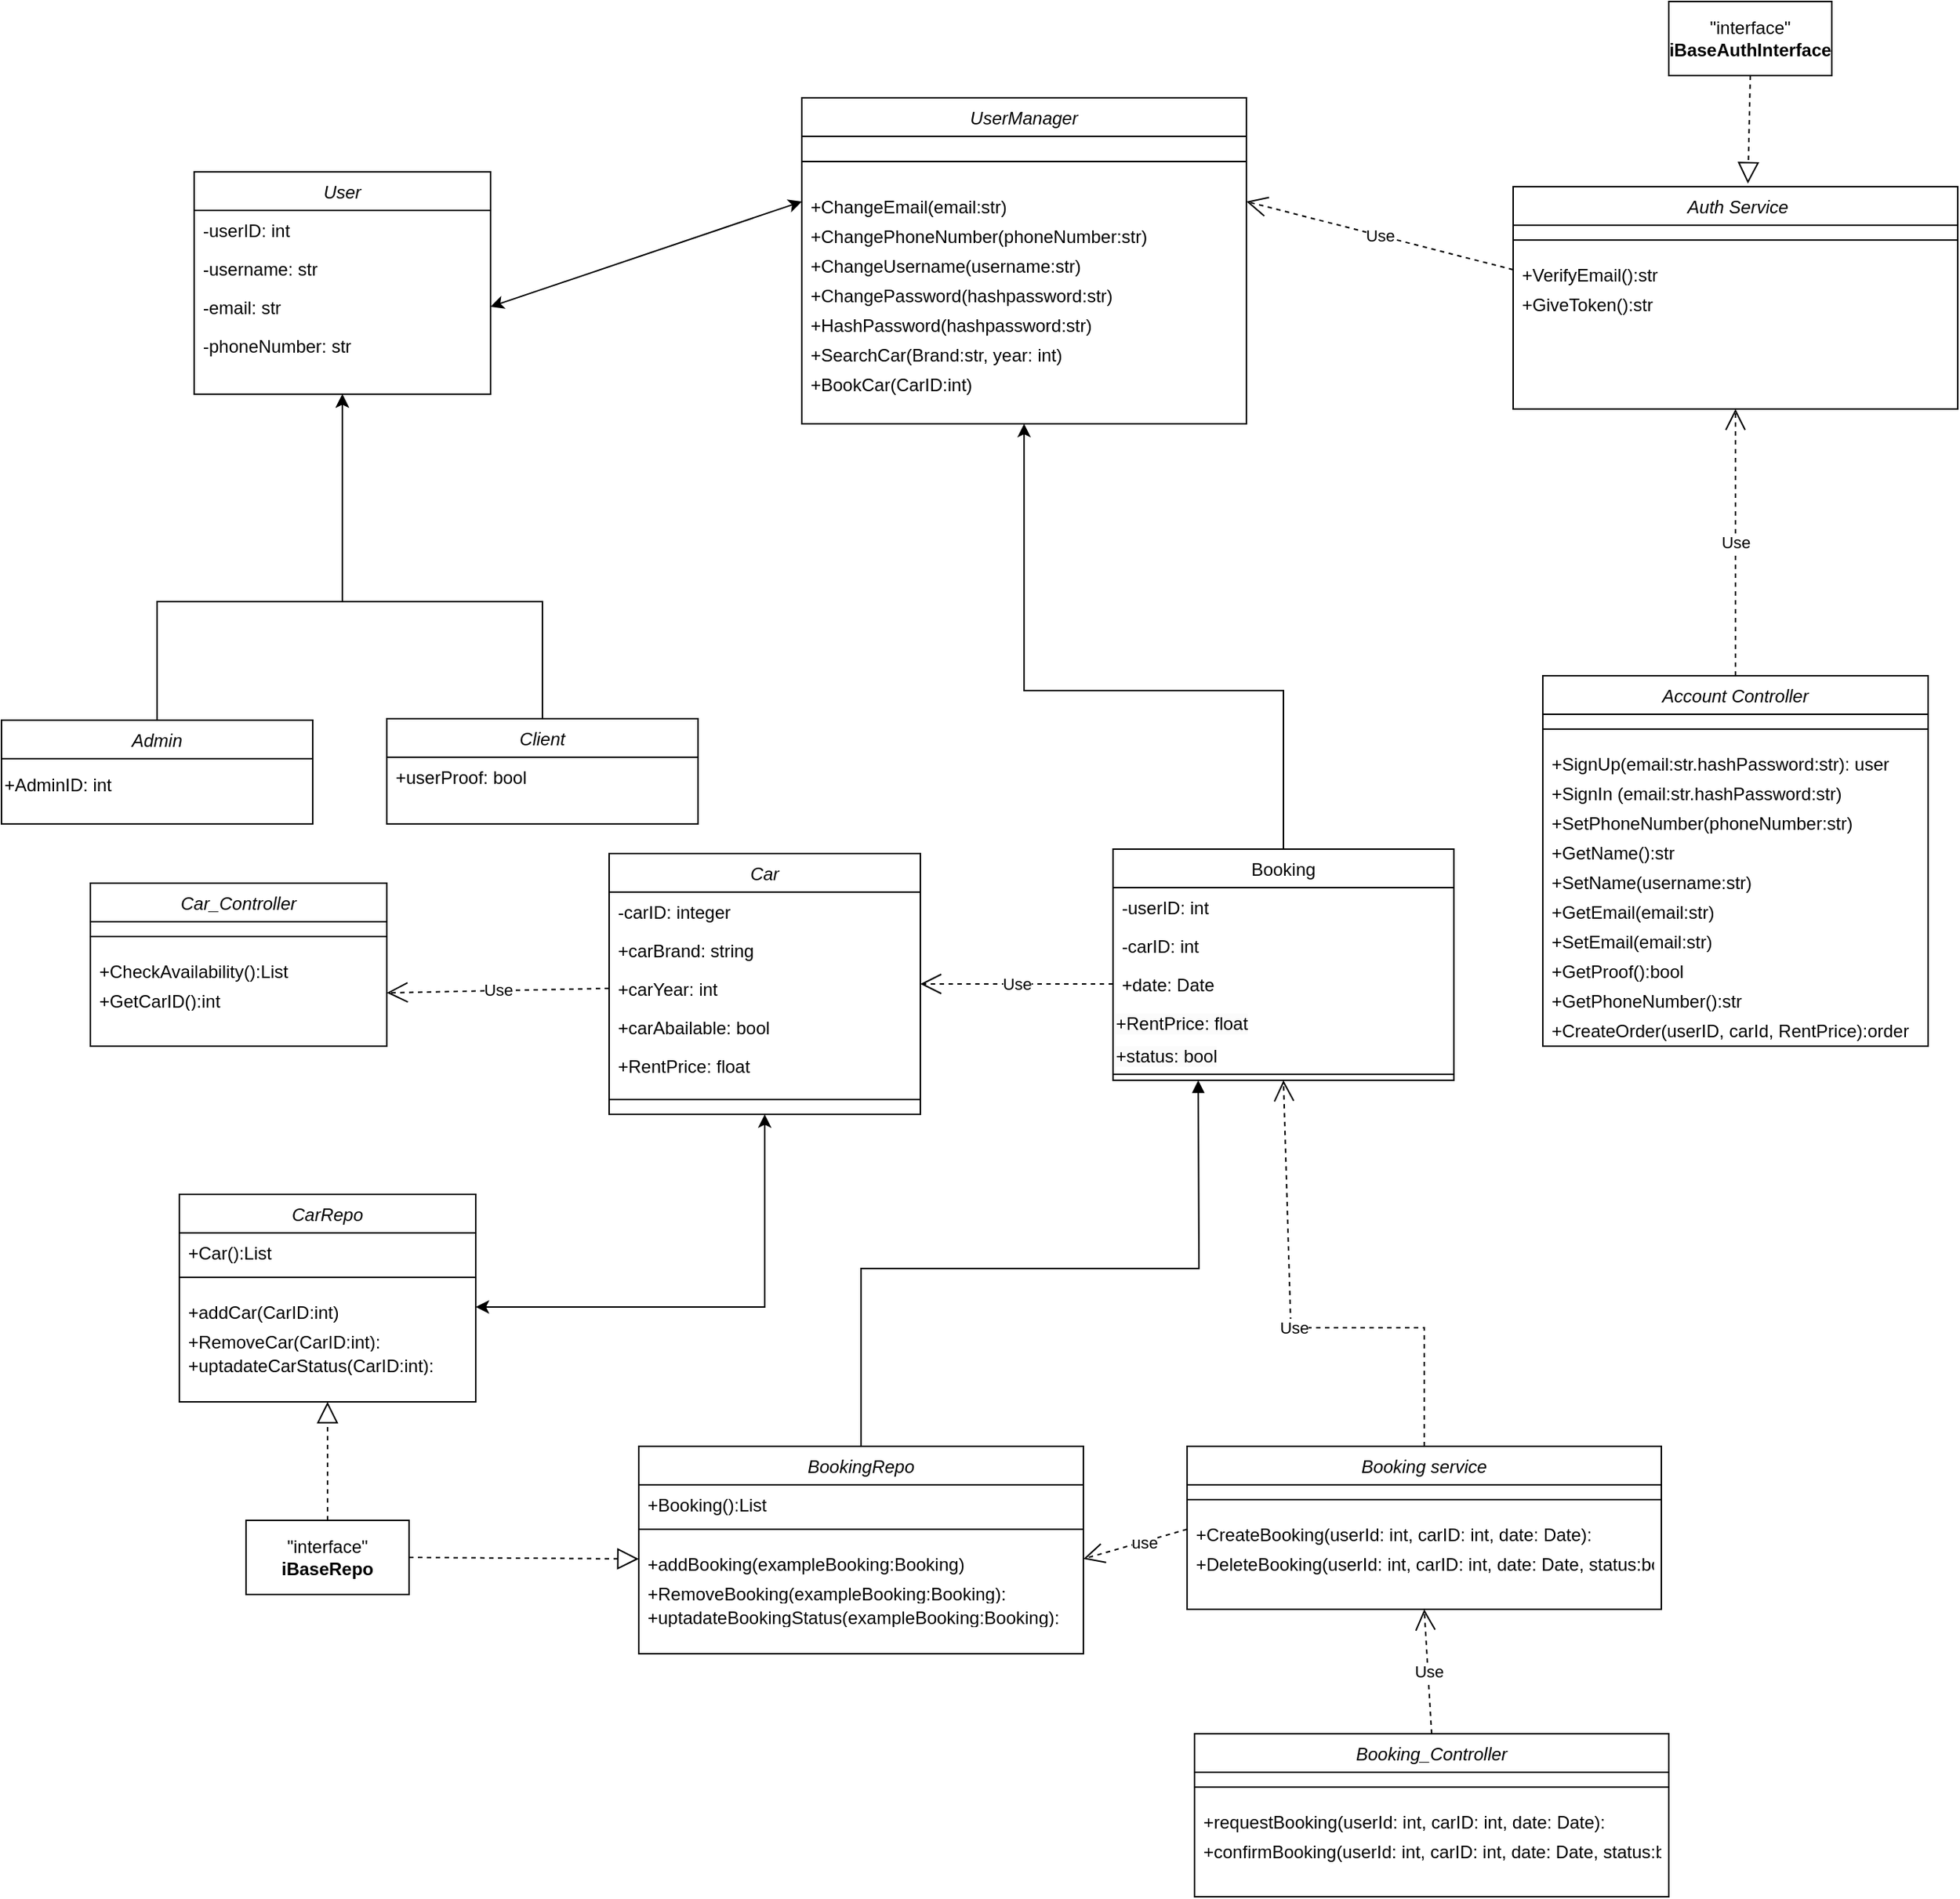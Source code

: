 <mxfile version="23.1.7" type="device">
  <diagram id="C5RBs43oDa-KdzZeNtuy" name="Page-1">
    <mxGraphModel dx="2876" dy="1074" grid="1" gridSize="10" guides="1" tooltips="1" connect="1" arrows="1" fold="1" page="1" pageScale="1" pageWidth="827" pageHeight="1169" math="0" shadow="0">
      <root>
        <mxCell id="WIyWlLk6GJQsqaUBKTNV-0" />
        <mxCell id="WIyWlLk6GJQsqaUBKTNV-1" parent="WIyWlLk6GJQsqaUBKTNV-0" />
        <mxCell id="soWW_ZqdvupLJVpwj8kI-0" value="User" style="swimlane;fontStyle=2;align=center;verticalAlign=top;childLayout=stackLayout;horizontal=1;startSize=26;horizontalStack=0;resizeParent=1;resizeLast=0;collapsible=1;marginBottom=0;rounded=0;shadow=0;strokeWidth=1;" parent="WIyWlLk6GJQsqaUBKTNV-1" vertex="1">
          <mxGeometry x="90" y="700" width="200" height="150" as="geometry">
            <mxRectangle x="200" y="60" width="160" height="26" as="alternateBounds" />
          </mxGeometry>
        </mxCell>
        <mxCell id="soWW_ZqdvupLJVpwj8kI-93" value="-userID: int" style="text;align=left;verticalAlign=top;spacingLeft=4;spacingRight=4;overflow=hidden;rotatable=0;points=[[0,0.5],[1,0.5]];portConstraint=eastwest;rounded=0;shadow=0;html=0;" parent="soWW_ZqdvupLJVpwj8kI-0" vertex="1">
          <mxGeometry y="26" width="200" height="26" as="geometry" />
        </mxCell>
        <mxCell id="soWW_ZqdvupLJVpwj8kI-2" value="-username: str" style="text;align=left;verticalAlign=top;spacingLeft=4;spacingRight=4;overflow=hidden;rotatable=0;points=[[0,0.5],[1,0.5]];portConstraint=eastwest;" parent="soWW_ZqdvupLJVpwj8kI-0" vertex="1">
          <mxGeometry y="52" width="200" height="26" as="geometry" />
        </mxCell>
        <mxCell id="Kl_dRkSv7i4Bv8vPfmTF-9" value="-email: str" style="text;align=left;verticalAlign=top;spacingLeft=4;spacingRight=4;overflow=hidden;rotatable=0;points=[[0,0.5],[1,0.5]];portConstraint=eastwest;rounded=0;shadow=0;html=0;" parent="soWW_ZqdvupLJVpwj8kI-0" vertex="1">
          <mxGeometry y="78" width="200" height="26" as="geometry" />
        </mxCell>
        <mxCell id="Kl_dRkSv7i4Bv8vPfmTF-8" value="-phoneNumber: str" style="text;align=left;verticalAlign=top;spacingLeft=4;spacingRight=4;overflow=hidden;rotatable=0;points=[[0,0.5],[1,0.5]];portConstraint=eastwest;rounded=0;shadow=0;html=0;" parent="soWW_ZqdvupLJVpwj8kI-0" vertex="1">
          <mxGeometry y="104" width="200" height="26" as="geometry" />
        </mxCell>
        <mxCell id="wOOfgnsHMAA_3vp998aU-0" style="edgeStyle=orthogonalEdgeStyle;rounded=0;orthogonalLoop=1;jettySize=auto;html=1;exitX=0.5;exitY=0;exitDx=0;exitDy=0;entryX=0.5;entryY=1;entryDx=0;entryDy=0;" parent="WIyWlLk6GJQsqaUBKTNV-1" source="soWW_ZqdvupLJVpwj8kI-10" target="soWW_ZqdvupLJVpwj8kI-0" edge="1">
          <mxGeometry relative="1" as="geometry">
            <mxPoint x="130" y="910" as="targetPoint" />
            <Array as="points">
              <mxPoint x="65" y="990" />
              <mxPoint x="190" y="990" />
            </Array>
          </mxGeometry>
        </mxCell>
        <mxCell id="soWW_ZqdvupLJVpwj8kI-10" value="Admin" style="swimlane;fontStyle=2;align=center;verticalAlign=top;childLayout=stackLayout;horizontal=1;startSize=26;horizontalStack=0;resizeParent=1;resizeLast=0;collapsible=1;marginBottom=0;rounded=0;shadow=0;strokeWidth=1;" parent="WIyWlLk6GJQsqaUBKTNV-1" vertex="1">
          <mxGeometry x="-40" y="1070" width="210" height="70" as="geometry">
            <mxRectangle x="200" y="60" width="160" height="26" as="alternateBounds" />
          </mxGeometry>
        </mxCell>
        <mxCell id="wOOfgnsHMAA_3vp998aU-1" style="edgeStyle=orthogonalEdgeStyle;rounded=0;orthogonalLoop=1;jettySize=auto;html=1;exitX=0.5;exitY=0;exitDx=0;exitDy=0;entryX=0.5;entryY=1;entryDx=0;entryDy=0;" parent="WIyWlLk6GJQsqaUBKTNV-1" source="soWW_ZqdvupLJVpwj8kI-19" target="soWW_ZqdvupLJVpwj8kI-0" edge="1">
          <mxGeometry relative="1" as="geometry">
            <Array as="points">
              <mxPoint x="320" y="990" />
              <mxPoint x="160" y="990" />
            </Array>
          </mxGeometry>
        </mxCell>
        <mxCell id="soWW_ZqdvupLJVpwj8kI-19" value="Client" style="swimlane;fontStyle=2;align=center;verticalAlign=top;childLayout=stackLayout;horizontal=1;startSize=26;horizontalStack=0;resizeParent=1;resizeLast=0;collapsible=1;marginBottom=0;rounded=0;shadow=0;strokeWidth=1;" parent="WIyWlLk6GJQsqaUBKTNV-1" vertex="1">
          <mxGeometry x="220" y="1069" width="210" height="71" as="geometry">
            <mxRectangle x="200" y="60" width="160" height="26" as="alternateBounds" />
          </mxGeometry>
        </mxCell>
        <mxCell id="soWW_ZqdvupLJVpwj8kI-96" value="+userProof: bool" style="text;align=left;verticalAlign=top;spacingLeft=4;spacingRight=4;overflow=hidden;rotatable=0;points=[[0,0.5],[1,0.5]];portConstraint=eastwest;rounded=0;shadow=0;html=0;" parent="soWW_ZqdvupLJVpwj8kI-19" vertex="1">
          <mxGeometry y="26" width="210" height="26" as="geometry" />
        </mxCell>
        <mxCell id="soWW_ZqdvupLJVpwj8kI-28" value="Account Controller" style="swimlane;fontStyle=2;align=center;verticalAlign=top;childLayout=stackLayout;horizontal=1;startSize=26;horizontalStack=0;resizeParent=1;resizeLast=0;collapsible=1;marginBottom=0;rounded=0;shadow=0;strokeWidth=1;" parent="WIyWlLk6GJQsqaUBKTNV-1" vertex="1">
          <mxGeometry x="1000" y="1040" width="260" height="250" as="geometry">
            <mxRectangle x="200" y="60" width="160" height="26" as="alternateBounds" />
          </mxGeometry>
        </mxCell>
        <mxCell id="soWW_ZqdvupLJVpwj8kI-33" value="" style="line;html=1;strokeWidth=1;align=left;verticalAlign=middle;spacingTop=-1;spacingLeft=3;spacingRight=3;rotatable=0;labelPosition=right;points=[];portConstraint=eastwest;" parent="soWW_ZqdvupLJVpwj8kI-28" vertex="1">
          <mxGeometry y="26" width="260" height="20" as="geometry" />
        </mxCell>
        <mxCell id="V9ZScb2qb3HOwf3Ne4Lk-30" value="+SignUp(email:str.hashPassword:str): user" style="text;align=left;verticalAlign=top;spacingLeft=4;spacingRight=4;overflow=hidden;rotatable=0;points=[[0,0.5],[1,0.5]];portConstraint=eastwest;" parent="soWW_ZqdvupLJVpwj8kI-28" vertex="1">
          <mxGeometry y="46" width="260" height="20" as="geometry" />
        </mxCell>
        <mxCell id="V9ZScb2qb3HOwf3Ne4Lk-31" value="+SignIn (email:str.hashPassword:str)&#xa;" style="text;align=left;verticalAlign=top;spacingLeft=4;spacingRight=4;overflow=hidden;rotatable=0;points=[[0,0.5],[1,0.5]];portConstraint=eastwest;" parent="soWW_ZqdvupLJVpwj8kI-28" vertex="1">
          <mxGeometry y="66" width="260" height="20" as="geometry" />
        </mxCell>
        <mxCell id="soWW_ZqdvupLJVpwj8kI-41" value="+SetPhoneNumber(phoneNumber:str)" style="text;align=left;verticalAlign=top;spacingLeft=4;spacingRight=4;overflow=hidden;rotatable=0;points=[[0,0.5],[1,0.5]];portConstraint=eastwest;" parent="soWW_ZqdvupLJVpwj8kI-28" vertex="1">
          <mxGeometry y="86" width="260" height="20" as="geometry" />
        </mxCell>
        <mxCell id="soWW_ZqdvupLJVpwj8kI-35" value="+GetName():str" style="text;align=left;verticalAlign=top;spacingLeft=4;spacingRight=4;overflow=hidden;rotatable=0;points=[[0,0.5],[1,0.5]];portConstraint=eastwest;" parent="soWW_ZqdvupLJVpwj8kI-28" vertex="1">
          <mxGeometry y="106" width="260" height="20" as="geometry" />
        </mxCell>
        <mxCell id="V9ZScb2qb3HOwf3Ne4Lk-50" value="+SetName(username:str)" style="text;align=left;verticalAlign=top;spacingLeft=4;spacingRight=4;overflow=hidden;rotatable=0;points=[[0,0.5],[1,0.5]];portConstraint=eastwest;" parent="soWW_ZqdvupLJVpwj8kI-28" vertex="1">
          <mxGeometry y="126" width="260" height="20" as="geometry" />
        </mxCell>
        <mxCell id="soWW_ZqdvupLJVpwj8kI-42" value="+GetEmail(email:str)" style="text;align=left;verticalAlign=top;spacingLeft=4;spacingRight=4;overflow=hidden;rotatable=0;points=[[0,0.5],[1,0.5]];portConstraint=eastwest;" parent="soWW_ZqdvupLJVpwj8kI-28" vertex="1">
          <mxGeometry y="146" width="260" height="20" as="geometry" />
        </mxCell>
        <mxCell id="soWW_ZqdvupLJVpwj8kI-43" value="+SetEmail(email:str)" style="text;align=left;verticalAlign=top;spacingLeft=4;spacingRight=4;overflow=hidden;rotatable=0;points=[[0,0.5],[1,0.5]];portConstraint=eastwest;" parent="soWW_ZqdvupLJVpwj8kI-28" vertex="1">
          <mxGeometry y="166" width="260" height="20" as="geometry" />
        </mxCell>
        <mxCell id="soWW_ZqdvupLJVpwj8kI-94" value="+GetProof():bool" style="text;align=left;verticalAlign=top;spacingLeft=4;spacingRight=4;overflow=hidden;rotatable=0;points=[[0,0.5],[1,0.5]];portConstraint=eastwest;" parent="soWW_ZqdvupLJVpwj8kI-28" vertex="1">
          <mxGeometry y="186" width="260" height="20" as="geometry" />
        </mxCell>
        <mxCell id="V9ZScb2qb3HOwf3Ne4Lk-51" value="+GetPhoneNumber():str" style="text;align=left;verticalAlign=top;spacingLeft=4;spacingRight=4;overflow=hidden;rotatable=0;points=[[0,0.5],[1,0.5]];portConstraint=eastwest;" parent="soWW_ZqdvupLJVpwj8kI-28" vertex="1">
          <mxGeometry y="206" width="260" height="20" as="geometry" />
        </mxCell>
        <mxCell id="soWW_ZqdvupLJVpwj8kI-112" value="+CreateOrder(userID, carId, RentPrice):order" style="text;align=left;verticalAlign=top;spacingLeft=4;spacingRight=4;overflow=hidden;rotatable=0;points=[[0,0.5],[1,0.5]];portConstraint=eastwest;" parent="soWW_ZqdvupLJVpwj8kI-28" vertex="1">
          <mxGeometry y="226" width="260" height="24" as="geometry" />
        </mxCell>
        <mxCell id="soWW_ZqdvupLJVpwj8kI-52" value="Booking" style="swimlane;fontStyle=0;align=center;verticalAlign=top;childLayout=stackLayout;horizontal=1;startSize=26;horizontalStack=0;resizeParent=1;resizeLast=0;collapsible=1;marginBottom=0;rounded=0;shadow=0;strokeWidth=1;" parent="WIyWlLk6GJQsqaUBKTNV-1" vertex="1">
          <mxGeometry x="710" y="1157" width="230" height="156" as="geometry">
            <mxRectangle x="550" y="140" width="160" height="26" as="alternateBounds" />
          </mxGeometry>
        </mxCell>
        <mxCell id="soWW_ZqdvupLJVpwj8kI-1" value="-userID: int" style="text;align=left;verticalAlign=top;spacingLeft=4;spacingRight=4;overflow=hidden;rotatable=0;points=[[0,0.5],[1,0.5]];portConstraint=eastwest;rounded=0;shadow=0;html=0;" parent="soWW_ZqdvupLJVpwj8kI-52" vertex="1">
          <mxGeometry y="26" width="230" height="26" as="geometry" />
        </mxCell>
        <mxCell id="soWW_ZqdvupLJVpwj8kI-61" value="-carID: int" style="text;align=left;verticalAlign=top;spacingLeft=4;spacingRight=4;overflow=hidden;rotatable=0;points=[[0,0.5],[1,0.5]];portConstraint=eastwest;rounded=0;shadow=0;html=0;" parent="soWW_ZqdvupLJVpwj8kI-52" vertex="1">
          <mxGeometry y="52" width="230" height="26" as="geometry" />
        </mxCell>
        <mxCell id="dScIf7PpdfxdGwLjdsUy-20" value="+date: Date " style="text;align=left;verticalAlign=top;spacingLeft=4;spacingRight=4;overflow=hidden;rotatable=0;points=[[0,0.5],[1,0.5]];portConstraint=eastwest;rounded=0;shadow=0;html=0;" vertex="1" parent="soWW_ZqdvupLJVpwj8kI-52">
          <mxGeometry y="78" width="230" height="26" as="geometry" />
        </mxCell>
        <mxCell id="dScIf7PpdfxdGwLjdsUy-14" value="&lt;span style=&quot;color: rgb(0, 0, 0); font-family: Helvetica; font-size: 12px; font-style: normal; font-variant-ligatures: normal; font-variant-caps: normal; font-weight: 400; letter-spacing: normal; orphans: 2; text-align: left; text-indent: 0px; text-transform: none; widows: 2; word-spacing: 0px; -webkit-text-stroke-width: 0px; background-color: rgb(251, 251, 251); text-decoration-thickness: initial; text-decoration-style: initial; text-decoration-color: initial; float: none; display: inline !important;&quot;&gt;+RentPrice: float&lt;/span&gt;" style="text;whiteSpace=wrap;html=1;" vertex="1" parent="soWW_ZqdvupLJVpwj8kI-52">
          <mxGeometry y="104" width="230" height="22" as="geometry" />
        </mxCell>
        <mxCell id="wOOfgnsHMAA_3vp998aU-41" value="&lt;span style=&quot;color: rgb(0, 0, 0); font-family: Helvetica; font-size: 12px; font-style: normal; font-variant-ligatures: normal; font-variant-caps: normal; font-weight: 400; letter-spacing: normal; orphans: 2; text-align: left; text-indent: 0px; text-transform: none; widows: 2; word-spacing: 0px; -webkit-text-stroke-width: 0px; background-color: rgb(251, 251, 251); text-decoration-thickness: initial; text-decoration-style: initial; text-decoration-color: initial; float: none; display: inline !important;&quot;&gt;+status: bool&lt;br&gt;&lt;/span&gt;" style="text;whiteSpace=wrap;html=1;" parent="soWW_ZqdvupLJVpwj8kI-52" vertex="1">
          <mxGeometry y="126" width="230" height="22" as="geometry" />
        </mxCell>
        <mxCell id="soWW_ZqdvupLJVpwj8kI-58" value="" style="line;html=1;strokeWidth=1;align=left;verticalAlign=middle;spacingTop=-1;spacingLeft=3;spacingRight=3;rotatable=0;labelPosition=right;points=[];portConstraint=eastwest;" parent="soWW_ZqdvupLJVpwj8kI-52" vertex="1">
          <mxGeometry y="148" width="230" height="8" as="geometry" />
        </mxCell>
        <mxCell id="soWW_ZqdvupLJVpwj8kI-62" value="Car" style="swimlane;fontStyle=2;align=center;verticalAlign=top;childLayout=stackLayout;horizontal=1;startSize=26;horizontalStack=0;resizeParent=1;resizeLast=0;collapsible=1;marginBottom=0;rounded=0;shadow=0;strokeWidth=1;" parent="WIyWlLk6GJQsqaUBKTNV-1" vertex="1">
          <mxGeometry x="370" y="1160" width="210" height="176" as="geometry">
            <mxRectangle x="200" y="60" width="160" height="26" as="alternateBounds" />
          </mxGeometry>
        </mxCell>
        <mxCell id="soWW_ZqdvupLJVpwj8kI-63" value="-carID: integer" style="text;align=left;verticalAlign=top;spacingLeft=4;spacingRight=4;overflow=hidden;rotatable=0;points=[[0,0.5],[1,0.5]];portConstraint=eastwest;rounded=0;shadow=0;html=0;" parent="soWW_ZqdvupLJVpwj8kI-62" vertex="1">
          <mxGeometry y="26" width="210" height="26" as="geometry" />
        </mxCell>
        <mxCell id="wOOfgnsHMAA_3vp998aU-2" value="+carBrand: string" style="text;align=left;verticalAlign=top;spacingLeft=4;spacingRight=4;overflow=hidden;rotatable=0;points=[[0,0.5],[1,0.5]];portConstraint=eastwest;" parent="soWW_ZqdvupLJVpwj8kI-62" vertex="1">
          <mxGeometry y="52" width="210" height="26" as="geometry" />
        </mxCell>
        <mxCell id="soWW_ZqdvupLJVpwj8kI-64" value="+carYear: int" style="text;align=left;verticalAlign=top;spacingLeft=4;spacingRight=4;overflow=hidden;rotatable=0;points=[[0,0.5],[1,0.5]];portConstraint=eastwest;" parent="soWW_ZqdvupLJVpwj8kI-62" vertex="1">
          <mxGeometry y="78" width="210" height="26" as="geometry" />
        </mxCell>
        <mxCell id="wOOfgnsHMAA_3vp998aU-33" value="+carAbailable: bool" style="text;align=left;verticalAlign=top;spacingLeft=4;spacingRight=4;overflow=hidden;rotatable=0;points=[[0,0.5],[1,0.5]];portConstraint=eastwest;" parent="soWW_ZqdvupLJVpwj8kI-62" vertex="1">
          <mxGeometry y="104" width="210" height="26" as="geometry" />
        </mxCell>
        <mxCell id="wOOfgnsHMAA_3vp998aU-34" value="+RentPrice: float" style="text;align=left;verticalAlign=top;spacingLeft=4;spacingRight=4;overflow=hidden;rotatable=0;points=[[0,0.5],[1,0.5]];portConstraint=eastwest;" parent="soWW_ZqdvupLJVpwj8kI-62" vertex="1">
          <mxGeometry y="130" width="210" height="26" as="geometry" />
        </mxCell>
        <mxCell id="soWW_ZqdvupLJVpwj8kI-66" value="" style="line;html=1;strokeWidth=1;align=left;verticalAlign=middle;spacingTop=-1;spacingLeft=3;spacingRight=3;rotatable=0;labelPosition=right;points=[];portConstraint=eastwest;" parent="soWW_ZqdvupLJVpwj8kI-62" vertex="1">
          <mxGeometry y="156" width="210" height="20" as="geometry" />
        </mxCell>
        <mxCell id="soWW_ZqdvupLJVpwj8kI-70" value="Car_Controller" style="swimlane;fontStyle=2;align=center;verticalAlign=top;childLayout=stackLayout;horizontal=1;startSize=26;horizontalStack=0;resizeParent=1;resizeLast=0;collapsible=1;marginBottom=0;rounded=0;shadow=0;strokeWidth=1;" parent="WIyWlLk6GJQsqaUBKTNV-1" vertex="1">
          <mxGeometry x="20" y="1180" width="200" height="110" as="geometry">
            <mxRectangle x="200" y="60" width="160" height="26" as="alternateBounds" />
          </mxGeometry>
        </mxCell>
        <mxCell id="soWW_ZqdvupLJVpwj8kI-74" value="" style="line;html=1;strokeWidth=1;align=left;verticalAlign=middle;spacingTop=-1;spacingLeft=3;spacingRight=3;rotatable=0;labelPosition=right;points=[];portConstraint=eastwest;" parent="soWW_ZqdvupLJVpwj8kI-70" vertex="1">
          <mxGeometry y="26" width="200" height="20" as="geometry" />
        </mxCell>
        <mxCell id="wOOfgnsHMAA_3vp998aU-32" value="+CheckAvailability():List" style="text;align=left;verticalAlign=top;spacingLeft=4;spacingRight=4;overflow=hidden;rotatable=0;points=[[0,0.5],[1,0.5]];portConstraint=eastwest;" parent="soWW_ZqdvupLJVpwj8kI-70" vertex="1">
          <mxGeometry y="46" width="200" height="20" as="geometry" />
        </mxCell>
        <mxCell id="soWW_ZqdvupLJVpwj8kI-76" value="+GetCarID():int&#xa;" style="text;align=left;verticalAlign=top;spacingLeft=4;spacingRight=4;overflow=hidden;rotatable=0;points=[[0,0.5],[1,0.5]];portConstraint=eastwest;" parent="soWW_ZqdvupLJVpwj8kI-70" vertex="1">
          <mxGeometry y="66" width="200" height="16" as="geometry" />
        </mxCell>
        <mxCell id="V9ZScb2qb3HOwf3Ne4Lk-1" value="+AdminID: int" style="text;whiteSpace=wrap;html=1;" parent="WIyWlLk6GJQsqaUBKTNV-1" vertex="1">
          <mxGeometry x="-40" y="1100" width="210" height="40" as="geometry" />
        </mxCell>
        <mxCell id="V9ZScb2qb3HOwf3Ne4Lk-2" value=" Auth Service" style="swimlane;fontStyle=2;align=center;verticalAlign=top;childLayout=stackLayout;horizontal=1;startSize=26;horizontalStack=0;resizeParent=1;resizeLast=0;collapsible=1;marginBottom=0;rounded=0;shadow=0;strokeWidth=1;" parent="WIyWlLk6GJQsqaUBKTNV-1" vertex="1">
          <mxGeometry x="980" y="710" width="300" height="150" as="geometry">
            <mxRectangle x="200" y="60" width="160" height="26" as="alternateBounds" />
          </mxGeometry>
        </mxCell>
        <mxCell id="V9ZScb2qb3HOwf3Ne4Lk-3" value="" style="line;html=1;strokeWidth=1;align=left;verticalAlign=middle;spacingTop=-1;spacingLeft=3;spacingRight=3;rotatable=0;labelPosition=right;points=[];portConstraint=eastwest;" parent="V9ZScb2qb3HOwf3Ne4Lk-2" vertex="1">
          <mxGeometry y="26" width="300" height="20" as="geometry" />
        </mxCell>
        <mxCell id="V9ZScb2qb3HOwf3Ne4Lk-6" value="+VerifyEmail():str" style="text;align=left;verticalAlign=top;spacingLeft=4;spacingRight=4;overflow=hidden;rotatable=0;points=[[0,0.5],[1,0.5]];portConstraint=eastwest;" parent="V9ZScb2qb3HOwf3Ne4Lk-2" vertex="1">
          <mxGeometry y="46" width="300" height="20" as="geometry" />
        </mxCell>
        <mxCell id="V9ZScb2qb3HOwf3Ne4Lk-7" value="+GiveToken():str" style="text;align=left;verticalAlign=top;spacingLeft=4;spacingRight=4;overflow=hidden;rotatable=0;points=[[0,0.5],[1,0.5]];portConstraint=eastwest;" parent="V9ZScb2qb3HOwf3Ne4Lk-2" vertex="1">
          <mxGeometry y="66" width="300" height="20" as="geometry" />
        </mxCell>
        <mxCell id="V9ZScb2qb3HOwf3Ne4Lk-8" value="UserManager" style="swimlane;fontStyle=2;align=center;verticalAlign=top;childLayout=stackLayout;horizontal=1;startSize=26;horizontalStack=0;resizeParent=1;resizeLast=0;collapsible=1;marginBottom=0;rounded=0;shadow=0;strokeWidth=1;" parent="WIyWlLk6GJQsqaUBKTNV-1" vertex="1">
          <mxGeometry x="500" y="650" width="300" height="220" as="geometry">
            <mxRectangle x="200" y="60" width="160" height="26" as="alternateBounds" />
          </mxGeometry>
        </mxCell>
        <mxCell id="V9ZScb2qb3HOwf3Ne4Lk-9" value="" style="line;html=1;strokeWidth=1;align=left;verticalAlign=middle;spacingTop=-1;spacingLeft=3;spacingRight=3;rotatable=0;labelPosition=right;points=[];portConstraint=eastwest;" parent="V9ZScb2qb3HOwf3Ne4Lk-8" vertex="1">
          <mxGeometry y="26" width="300" height="34" as="geometry" />
        </mxCell>
        <mxCell id="soWW_ZqdvupLJVpwj8kI-44" value="+ChangeEmail(email:str)" style="text;align=left;verticalAlign=top;spacingLeft=4;spacingRight=4;overflow=hidden;rotatable=0;points=[[0,0.5],[1,0.5]];portConstraint=eastwest;" parent="V9ZScb2qb3HOwf3Ne4Lk-8" vertex="1">
          <mxGeometry y="60" width="300" height="20" as="geometry" />
        </mxCell>
        <mxCell id="soWW_ZqdvupLJVpwj8kI-39" value="+ChangePhoneNumber(phoneNumber:str)" style="text;align=left;verticalAlign=top;spacingLeft=4;spacingRight=4;overflow=hidden;rotatable=0;points=[[0,0.5],[1,0.5]];portConstraint=eastwest;" parent="V9ZScb2qb3HOwf3Ne4Lk-8" vertex="1">
          <mxGeometry y="80" width="300" height="20" as="geometry" />
        </mxCell>
        <mxCell id="soWW_ZqdvupLJVpwj8kI-34" value="+ChangeUsername(username:str)" style="text;align=left;verticalAlign=top;spacingLeft=4;spacingRight=4;overflow=hidden;rotatable=0;points=[[0,0.5],[1,0.5]];portConstraint=eastwest;" parent="V9ZScb2qb3HOwf3Ne4Lk-8" vertex="1">
          <mxGeometry y="100" width="300" height="20" as="geometry" />
        </mxCell>
        <mxCell id="V9ZScb2qb3HOwf3Ne4Lk-28" value="+ChangePassword(hashpassword:str)" style="text;align=left;verticalAlign=top;spacingLeft=4;spacingRight=4;overflow=hidden;rotatable=0;points=[[0,0.5],[1,0.5]];portConstraint=eastwest;" parent="V9ZScb2qb3HOwf3Ne4Lk-8" vertex="1">
          <mxGeometry y="120" width="300" height="20" as="geometry" />
        </mxCell>
        <mxCell id="V9ZScb2qb3HOwf3Ne4Lk-29" value="+HashPassword(hashpassword:str)" style="text;align=left;verticalAlign=top;spacingLeft=4;spacingRight=4;overflow=hidden;rotatable=0;points=[[0,0.5],[1,0.5]];portConstraint=eastwest;" parent="V9ZScb2qb3HOwf3Ne4Lk-8" vertex="1">
          <mxGeometry y="140" width="300" height="20" as="geometry" />
        </mxCell>
        <mxCell id="V9ZScb2qb3HOwf3Ne4Lk-57" value="+SearchCar(Brand:str, year: int)" style="text;align=left;verticalAlign=top;spacingLeft=4;spacingRight=4;overflow=hidden;rotatable=0;points=[[0,0.5],[1,0.5]];portConstraint=eastwest;" parent="V9ZScb2qb3HOwf3Ne4Lk-8" vertex="1">
          <mxGeometry y="160" width="300" height="20" as="geometry" />
        </mxCell>
        <mxCell id="qEnKGv2Pgiy5AY8Zu4gK-1" value="+BookCar(CarID:int)" style="text;align=left;verticalAlign=top;spacingLeft=4;spacingRight=4;overflow=hidden;rotatable=0;points=[[0,0.5],[1,0.5]];portConstraint=eastwest;" parent="V9ZScb2qb3HOwf3Ne4Lk-8" vertex="1">
          <mxGeometry y="180" width="300" height="20" as="geometry" />
        </mxCell>
        <mxCell id="V9ZScb2qb3HOwf3Ne4Lk-14" value="" style="endArrow=classic;startArrow=classic;html=1;rounded=0;exitX=1;exitY=0.5;exitDx=0;exitDy=0;entryX=0;entryY=0.5;entryDx=0;entryDy=0;" parent="WIyWlLk6GJQsqaUBKTNV-1" source="Kl_dRkSv7i4Bv8vPfmTF-9" target="soWW_ZqdvupLJVpwj8kI-44" edge="1">
          <mxGeometry width="50" height="50" relative="1" as="geometry">
            <mxPoint x="550" y="980" as="sourcePoint" />
            <mxPoint x="500.3" y="780.3" as="targetPoint" />
          </mxGeometry>
        </mxCell>
        <mxCell id="V9ZScb2qb3HOwf3Ne4Lk-15" value="Use" style="endArrow=open;endSize=12;dashed=1;html=1;rounded=0;exitX=0;exitY=0.5;exitDx=0;exitDy=0;entryX=1;entryY=0.5;entryDx=0;entryDy=0;" parent="WIyWlLk6GJQsqaUBKTNV-1" source="V9ZScb2qb3HOwf3Ne4Lk-6" target="soWW_ZqdvupLJVpwj8kI-44" edge="1">
          <mxGeometry width="160" relative="1" as="geometry">
            <mxPoint x="951" y="816" as="sourcePoint" />
            <mxPoint x="840" y="790" as="targetPoint" />
          </mxGeometry>
        </mxCell>
        <mxCell id="V9ZScb2qb3HOwf3Ne4Lk-17" value="Use" style="endArrow=open;endSize=12;dashed=1;html=1;rounded=0;entryX=0.5;entryY=1;entryDx=0;entryDy=0;exitX=0.5;exitY=0;exitDx=0;exitDy=0;" parent="WIyWlLk6GJQsqaUBKTNV-1" source="dScIf7PpdfxdGwLjdsUy-15" target="dScIf7PpdfxdGwLjdsUy-22" edge="1">
          <mxGeometry width="160" relative="1" as="geometry">
            <mxPoint x="890" y="1490" as="sourcePoint" />
            <mxPoint x="1195" y="1540" as="targetPoint" />
          </mxGeometry>
        </mxCell>
        <mxCell id="V9ZScb2qb3HOwf3Ne4Lk-26" value="&lt;div&gt;&quot;interface&quot;&lt;/div&gt;&lt;div&gt;&lt;b&gt;iBaseAuthInterface&lt;/b&gt;&lt;br&gt;&lt;/div&gt;" style="html=1;whiteSpace=wrap;" parent="WIyWlLk6GJQsqaUBKTNV-1" vertex="1">
          <mxGeometry x="1085" y="585" width="110" height="50" as="geometry" />
        </mxCell>
        <mxCell id="V9ZScb2qb3HOwf3Ne4Lk-35" value="&lt;div&gt;&quot;interface&quot;&lt;/div&gt;&lt;div&gt;&lt;b&gt;iBaseRepo&lt;/b&gt;&lt;br&gt;&lt;/div&gt;" style="html=1;whiteSpace=wrap;" parent="WIyWlLk6GJQsqaUBKTNV-1" vertex="1">
          <mxGeometry x="125" y="1610" width="110" height="50" as="geometry" />
        </mxCell>
        <mxCell id="V9ZScb2qb3HOwf3Ne4Lk-49" value="" style="endArrow=classic;html=1;rounded=0;entryX=0.5;entryY=1;entryDx=0;entryDy=0;exitX=0.5;exitY=0;exitDx=0;exitDy=0;" parent="WIyWlLk6GJQsqaUBKTNV-1" source="soWW_ZqdvupLJVpwj8kI-52" target="V9ZScb2qb3HOwf3Ne4Lk-8" edge="1">
          <mxGeometry width="50" height="50" relative="1" as="geometry">
            <mxPoint x="430" y="1170" as="sourcePoint" />
            <mxPoint x="480" y="1120" as="targetPoint" />
            <Array as="points">
              <mxPoint x="825" y="1050" />
              <mxPoint x="650" y="1050" />
            </Array>
          </mxGeometry>
        </mxCell>
        <mxCell id="V9ZScb2qb3HOwf3Ne4Lk-52" value="Use" style="endArrow=open;endSize=12;dashed=1;html=1;rounded=0;entryX=1;entryY=0.5;entryDx=0;entryDy=0;exitX=0;exitY=0.5;exitDx=0;exitDy=0;" parent="WIyWlLk6GJQsqaUBKTNV-1" source="soWW_ZqdvupLJVpwj8kI-64" target="soWW_ZqdvupLJVpwj8kI-76" edge="1">
          <mxGeometry width="160" relative="1" as="geometry">
            <mxPoint x="850" y="1470" as="sourcePoint" />
            <mxPoint x="580" y="1280" as="targetPoint" />
            <Array as="points" />
          </mxGeometry>
        </mxCell>
        <mxCell id="dScIf7PpdfxdGwLjdsUy-2" value="CarRepo" style="swimlane;fontStyle=2;align=center;verticalAlign=top;childLayout=stackLayout;horizontal=1;startSize=26;horizontalStack=0;resizeParent=1;resizeLast=0;collapsible=1;marginBottom=0;rounded=0;shadow=0;strokeWidth=1;" vertex="1" parent="WIyWlLk6GJQsqaUBKTNV-1">
          <mxGeometry x="80" y="1390" width="200" height="140" as="geometry">
            <mxRectangle x="200" y="60" width="160" height="26" as="alternateBounds" />
          </mxGeometry>
        </mxCell>
        <mxCell id="dScIf7PpdfxdGwLjdsUy-7" value="+Car():List" style="text;align=left;verticalAlign=top;spacingLeft=4;spacingRight=4;overflow=hidden;rotatable=0;points=[[0,0.5],[1,0.5]];portConstraint=eastwest;" vertex="1" parent="dScIf7PpdfxdGwLjdsUy-2">
          <mxGeometry y="26" width="200" height="20" as="geometry" />
        </mxCell>
        <mxCell id="dScIf7PpdfxdGwLjdsUy-3" value="" style="line;html=1;strokeWidth=1;align=left;verticalAlign=middle;spacingTop=-1;spacingLeft=3;spacingRight=3;rotatable=0;labelPosition=right;points=[];portConstraint=eastwest;" vertex="1" parent="dScIf7PpdfxdGwLjdsUy-2">
          <mxGeometry y="46" width="200" height="20" as="geometry" />
        </mxCell>
        <mxCell id="dScIf7PpdfxdGwLjdsUy-4" value="+addCar(CarID:int)" style="text;align=left;verticalAlign=top;spacingLeft=4;spacingRight=4;overflow=hidden;rotatable=0;points=[[0,0.5],[1,0.5]];portConstraint=eastwest;" vertex="1" parent="dScIf7PpdfxdGwLjdsUy-2">
          <mxGeometry y="66" width="200" height="20" as="geometry" />
        </mxCell>
        <mxCell id="dScIf7PpdfxdGwLjdsUy-5" value="+RemoveCar(CarID:int):" style="text;align=left;verticalAlign=top;spacingLeft=4;spacingRight=4;overflow=hidden;rotatable=0;points=[[0,0.5],[1,0.5]];portConstraint=eastwest;" vertex="1" parent="dScIf7PpdfxdGwLjdsUy-2">
          <mxGeometry y="86" width="200" height="16" as="geometry" />
        </mxCell>
        <mxCell id="dScIf7PpdfxdGwLjdsUy-6" value="+uptadateCarStatus(CarID:int):" style="text;align=left;verticalAlign=top;spacingLeft=4;spacingRight=4;overflow=hidden;rotatable=0;points=[[0,0.5],[1,0.5]];portConstraint=eastwest;" vertex="1" parent="dScIf7PpdfxdGwLjdsUy-2">
          <mxGeometry y="102" width="200" height="16" as="geometry" />
        </mxCell>
        <mxCell id="dScIf7PpdfxdGwLjdsUy-12" value="" style="endArrow=classic;startArrow=classic;html=1;rounded=0;exitX=1;exitY=0.5;exitDx=0;exitDy=0;entryX=0.5;entryY=1;entryDx=0;entryDy=0;" edge="1" parent="WIyWlLk6GJQsqaUBKTNV-1" source="dScIf7PpdfxdGwLjdsUy-4" target="soWW_ZqdvupLJVpwj8kI-62">
          <mxGeometry width="50" height="50" relative="1" as="geometry">
            <mxPoint x="-340" y="1581" as="sourcePoint" />
            <mxPoint x="-130" y="1510" as="targetPoint" />
            <Array as="points">
              <mxPoint x="475" y="1466" />
            </Array>
          </mxGeometry>
        </mxCell>
        <mxCell id="dScIf7PpdfxdGwLjdsUy-15" value="Booking_Controller" style="swimlane;fontStyle=2;align=center;verticalAlign=top;childLayout=stackLayout;horizontal=1;startSize=26;horizontalStack=0;resizeParent=1;resizeLast=0;collapsible=1;marginBottom=0;rounded=0;shadow=0;strokeWidth=1;" vertex="1" parent="WIyWlLk6GJQsqaUBKTNV-1">
          <mxGeometry x="765" y="1754" width="320" height="110" as="geometry">
            <mxRectangle x="200" y="60" width="160" height="26" as="alternateBounds" />
          </mxGeometry>
        </mxCell>
        <mxCell id="dScIf7PpdfxdGwLjdsUy-16" value="" style="line;html=1;strokeWidth=1;align=left;verticalAlign=middle;spacingTop=-1;spacingLeft=3;spacingRight=3;rotatable=0;labelPosition=right;points=[];portConstraint=eastwest;" vertex="1" parent="dScIf7PpdfxdGwLjdsUy-15">
          <mxGeometry y="26" width="320" height="20" as="geometry" />
        </mxCell>
        <mxCell id="dScIf7PpdfxdGwLjdsUy-17" value="+requestBooking(userId: int, carID: int, date: Date):" style="text;align=left;verticalAlign=top;spacingLeft=4;spacingRight=4;overflow=hidden;rotatable=0;points=[[0,0.5],[1,0.5]];portConstraint=eastwest;" vertex="1" parent="dScIf7PpdfxdGwLjdsUy-15">
          <mxGeometry y="46" width="320" height="20" as="geometry" />
        </mxCell>
        <mxCell id="dScIf7PpdfxdGwLjdsUy-19" value="+confirmBooking(userId: int, carID: int, date: Date, status:bool):" style="text;align=left;verticalAlign=top;spacingLeft=4;spacingRight=4;overflow=hidden;rotatable=0;points=[[0,0.5],[1,0.5]];portConstraint=eastwest;" vertex="1" parent="dScIf7PpdfxdGwLjdsUy-15">
          <mxGeometry y="66" width="320" height="20" as="geometry" />
        </mxCell>
        <mxCell id="dScIf7PpdfxdGwLjdsUy-22" value="Booking service" style="swimlane;fontStyle=2;align=center;verticalAlign=top;childLayout=stackLayout;horizontal=1;startSize=26;horizontalStack=0;resizeParent=1;resizeLast=0;collapsible=1;marginBottom=0;rounded=0;shadow=0;strokeWidth=1;" vertex="1" parent="WIyWlLk6GJQsqaUBKTNV-1">
          <mxGeometry x="760" y="1560" width="320" height="110" as="geometry">
            <mxRectangle x="200" y="60" width="160" height="26" as="alternateBounds" />
          </mxGeometry>
        </mxCell>
        <mxCell id="dScIf7PpdfxdGwLjdsUy-23" value="" style="line;html=1;strokeWidth=1;align=left;verticalAlign=middle;spacingTop=-1;spacingLeft=3;spacingRight=3;rotatable=0;labelPosition=right;points=[];portConstraint=eastwest;" vertex="1" parent="dScIf7PpdfxdGwLjdsUy-22">
          <mxGeometry y="26" width="320" height="20" as="geometry" />
        </mxCell>
        <mxCell id="dScIf7PpdfxdGwLjdsUy-24" value="+CreateBooking(userId: int, carID: int, date: Date):" style="text;align=left;verticalAlign=top;spacingLeft=4;spacingRight=4;overflow=hidden;rotatable=0;points=[[0,0.5],[1,0.5]];portConstraint=eastwest;" vertex="1" parent="dScIf7PpdfxdGwLjdsUy-22">
          <mxGeometry y="46" width="320" height="20" as="geometry" />
        </mxCell>
        <mxCell id="dScIf7PpdfxdGwLjdsUy-25" value="+DeleteBooking(userId: int, carID: int, date: Date, status:bool):" style="text;align=left;verticalAlign=top;spacingLeft=4;spacingRight=4;overflow=hidden;rotatable=0;points=[[0,0.5],[1,0.5]];portConstraint=eastwest;" vertex="1" parent="dScIf7PpdfxdGwLjdsUy-22">
          <mxGeometry y="66" width="320" height="20" as="geometry" />
        </mxCell>
        <mxCell id="dScIf7PpdfxdGwLjdsUy-26" value="Use" style="endArrow=open;endSize=12;dashed=1;html=1;rounded=0;exitX=0.5;exitY=0;exitDx=0;exitDy=0;entryX=0.5;entryY=1;entryDx=0;entryDy=0;" edge="1" parent="WIyWlLk6GJQsqaUBKTNV-1" source="soWW_ZqdvupLJVpwj8kI-28" target="V9ZScb2qb3HOwf3Ne4Lk-2">
          <mxGeometry width="160" relative="1" as="geometry">
            <mxPoint x="1150" y="1050" as="sourcePoint" />
            <mxPoint x="1150" y="890" as="targetPoint" />
          </mxGeometry>
        </mxCell>
        <mxCell id="dScIf7PpdfxdGwLjdsUy-30" value="Use" style="endArrow=open;endSize=12;dashed=1;html=1;rounded=0;entryX=1;entryY=0.5;entryDx=0;entryDy=0;exitX=0;exitY=0.5;exitDx=0;exitDy=0;" edge="1" parent="WIyWlLk6GJQsqaUBKTNV-1" source="dScIf7PpdfxdGwLjdsUy-20" target="soWW_ZqdvupLJVpwj8kI-62">
          <mxGeometry width="160" relative="1" as="geometry">
            <mxPoint x="670" y="1230" as="sourcePoint" />
            <mxPoint x="590" y="1274" as="targetPoint" />
            <Array as="points" />
          </mxGeometry>
        </mxCell>
        <mxCell id="dScIf7PpdfxdGwLjdsUy-31" value="BookingRepo" style="swimlane;fontStyle=2;align=center;verticalAlign=top;childLayout=stackLayout;horizontal=1;startSize=26;horizontalStack=0;resizeParent=1;resizeLast=0;collapsible=1;marginBottom=0;rounded=0;shadow=0;strokeWidth=1;" vertex="1" parent="WIyWlLk6GJQsqaUBKTNV-1">
          <mxGeometry x="390" y="1560" width="300" height="140" as="geometry">
            <mxRectangle x="200" y="60" width="160" height="26" as="alternateBounds" />
          </mxGeometry>
        </mxCell>
        <mxCell id="dScIf7PpdfxdGwLjdsUy-32" value="+Booking():List" style="text;align=left;verticalAlign=top;spacingLeft=4;spacingRight=4;overflow=hidden;rotatable=0;points=[[0,0.5],[1,0.5]];portConstraint=eastwest;" vertex="1" parent="dScIf7PpdfxdGwLjdsUy-31">
          <mxGeometry y="26" width="300" height="20" as="geometry" />
        </mxCell>
        <mxCell id="dScIf7PpdfxdGwLjdsUy-33" value="" style="line;html=1;strokeWidth=1;align=left;verticalAlign=middle;spacingTop=-1;spacingLeft=3;spacingRight=3;rotatable=0;labelPosition=right;points=[];portConstraint=eastwest;" vertex="1" parent="dScIf7PpdfxdGwLjdsUy-31">
          <mxGeometry y="46" width="300" height="20" as="geometry" />
        </mxCell>
        <mxCell id="dScIf7PpdfxdGwLjdsUy-34" value="+addBooking(exampleBooking:Booking)" style="text;align=left;verticalAlign=top;spacingLeft=4;spacingRight=4;overflow=hidden;rotatable=0;points=[[0,0.5],[1,0.5]];portConstraint=eastwest;" vertex="1" parent="dScIf7PpdfxdGwLjdsUy-31">
          <mxGeometry y="66" width="300" height="20" as="geometry" />
        </mxCell>
        <mxCell id="dScIf7PpdfxdGwLjdsUy-35" value="+RemoveBooking(exampleBooking:Booking):" style="text;align=left;verticalAlign=top;spacingLeft=4;spacingRight=4;overflow=hidden;rotatable=0;points=[[0,0.5],[1,0.5]];portConstraint=eastwest;" vertex="1" parent="dScIf7PpdfxdGwLjdsUy-31">
          <mxGeometry y="86" width="300" height="16" as="geometry" />
        </mxCell>
        <mxCell id="dScIf7PpdfxdGwLjdsUy-36" value="+uptadateBookingStatus(exampleBooking:Booking):" style="text;align=left;verticalAlign=top;spacingLeft=4;spacingRight=4;overflow=hidden;rotatable=0;points=[[0,0.5],[1,0.5]];portConstraint=eastwest;" vertex="1" parent="dScIf7PpdfxdGwLjdsUy-31">
          <mxGeometry y="102" width="300" height="16" as="geometry" />
        </mxCell>
        <mxCell id="dScIf7PpdfxdGwLjdsUy-38" value="" style="endArrow=open;endSize=12;dashed=1;html=1;rounded=0;entryX=1;entryY=0.5;entryDx=0;entryDy=0;exitX=0;exitY=0.5;exitDx=0;exitDy=0;" edge="1" parent="WIyWlLk6GJQsqaUBKTNV-1" source="dScIf7PpdfxdGwLjdsUy-24" target="dScIf7PpdfxdGwLjdsUy-34">
          <mxGeometry width="160" relative="1" as="geometry">
            <mxPoint x="680" y="1439" as="sourcePoint" />
            <mxPoint x="770" y="1410" as="targetPoint" />
          </mxGeometry>
        </mxCell>
        <mxCell id="dScIf7PpdfxdGwLjdsUy-39" value="use" style="edgeLabel;html=1;align=center;verticalAlign=middle;resizable=0;points=[];" vertex="1" connectable="0" parent="dScIf7PpdfxdGwLjdsUy-38">
          <mxGeometry x="-0.162" relative="1" as="geometry">
            <mxPoint as="offset" />
          </mxGeometry>
        </mxCell>
        <mxCell id="dScIf7PpdfxdGwLjdsUy-42" value="" style="endArrow=block;dashed=1;endFill=0;endSize=12;html=1;rounded=0;exitX=0.5;exitY=0;exitDx=0;exitDy=0;entryX=0.5;entryY=1;entryDx=0;entryDy=0;" edge="1" parent="WIyWlLk6GJQsqaUBKTNV-1" source="V9ZScb2qb3HOwf3Ne4Lk-35" target="dScIf7PpdfxdGwLjdsUy-2">
          <mxGeometry width="160" relative="1" as="geometry">
            <mxPoint x="590" y="1380" as="sourcePoint" />
            <mxPoint x="750" y="1380" as="targetPoint" />
          </mxGeometry>
        </mxCell>
        <mxCell id="dScIf7PpdfxdGwLjdsUy-43" value="" style="endArrow=block;dashed=1;endFill=0;endSize=12;html=1;rounded=0;exitX=1;exitY=0.5;exitDx=0;exitDy=0;entryX=0;entryY=0.5;entryDx=0;entryDy=0;" edge="1" parent="WIyWlLk6GJQsqaUBKTNV-1" source="V9ZScb2qb3HOwf3Ne4Lk-35" target="dScIf7PpdfxdGwLjdsUy-34">
          <mxGeometry width="160" relative="1" as="geometry">
            <mxPoint x="590" y="1420" as="sourcePoint" />
            <mxPoint x="750" y="1420" as="targetPoint" />
          </mxGeometry>
        </mxCell>
        <mxCell id="dScIf7PpdfxdGwLjdsUy-44" value="Use" style="endArrow=open;endSize=12;dashed=1;html=1;rounded=0;entryX=0.5;entryY=1;entryDx=0;entryDy=0;exitX=0.5;exitY=0;exitDx=0;exitDy=0;" edge="1" parent="WIyWlLk6GJQsqaUBKTNV-1" source="dScIf7PpdfxdGwLjdsUy-22" target="soWW_ZqdvupLJVpwj8kI-52">
          <mxGeometry width="160" relative="1" as="geometry">
            <mxPoint x="950" y="1764" as="sourcePoint" />
            <mxPoint x="935" y="1680" as="targetPoint" />
            <Array as="points">
              <mxPoint x="920" y="1480" />
              <mxPoint x="830" y="1480" />
            </Array>
          </mxGeometry>
        </mxCell>
        <mxCell id="dScIf7PpdfxdGwLjdsUy-45" value="" style="endArrow=block;dashed=1;endFill=0;endSize=12;html=1;rounded=0;entryX=0.528;entryY=-0.014;entryDx=0;entryDy=0;entryPerimeter=0;exitX=0.5;exitY=1;exitDx=0;exitDy=0;" edge="1" parent="WIyWlLk6GJQsqaUBKTNV-1" source="V9ZScb2qb3HOwf3Ne4Lk-26" target="V9ZScb2qb3HOwf3Ne4Lk-2">
          <mxGeometry width="160" relative="1" as="geometry">
            <mxPoint x="1080" y="650" as="sourcePoint" />
            <mxPoint x="1150" y="620" as="targetPoint" />
          </mxGeometry>
        </mxCell>
        <mxCell id="dScIf7PpdfxdGwLjdsUy-47" value="" style="html=1;verticalAlign=bottom;endArrow=block;curved=0;rounded=0;exitX=0.5;exitY=0;exitDx=0;exitDy=0;entryX=0.25;entryY=1;entryDx=0;entryDy=0;" edge="1" parent="WIyWlLk6GJQsqaUBKTNV-1" source="dScIf7PpdfxdGwLjdsUy-31" target="soWW_ZqdvupLJVpwj8kI-52">
          <mxGeometry width="80" relative="1" as="geometry">
            <mxPoint x="630" y="1480" as="sourcePoint" />
            <mxPoint x="710" y="1480" as="targetPoint" />
            <Array as="points">
              <mxPoint x="540" y="1440" />
              <mxPoint x="768" y="1440" />
            </Array>
          </mxGeometry>
        </mxCell>
      </root>
    </mxGraphModel>
  </diagram>
</mxfile>
